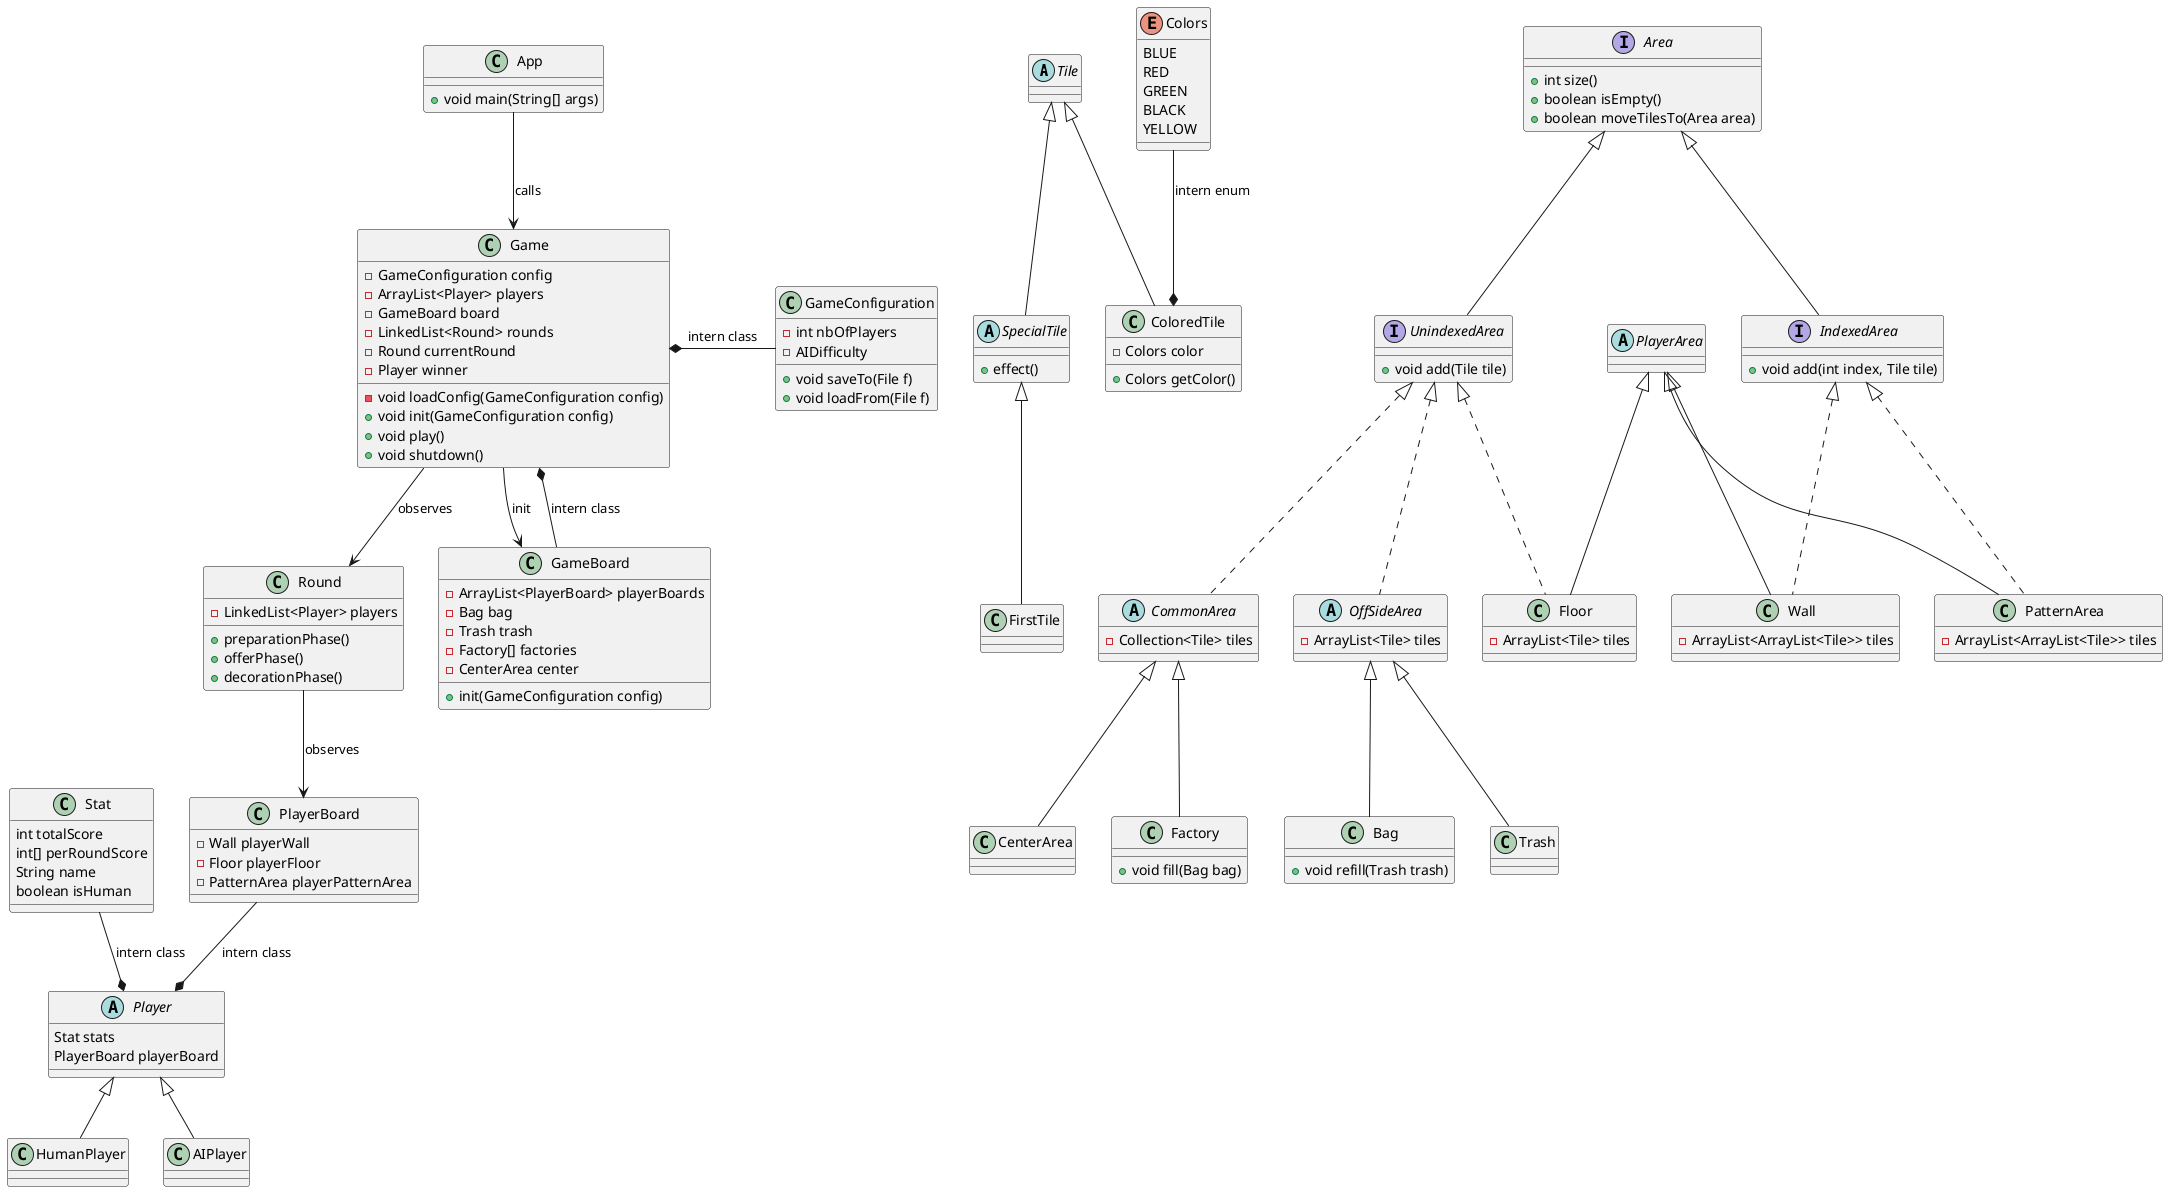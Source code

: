 @startuml

Abstract class Tile {
}


Tile <|-- SpecialTile
abstract class SpecialTile {
	+effect()
}

Tile <|-- ColoredTile
class ColoredTile {
	-Colors color
	+Colors getColor()
}

SpecialTile <|-- FirstTile
class FirstTile

Colors --* ColoredTile : "intern enum"
enum Colors {
	BLUE
	RED
	GREEN
	BLACK
	YELLOW
}


interface Area {
	+int size()
	+boolean isEmpty()
	+boolean moveTilesTo(Area area)
}
Area <|-- UnindexedArea
interface UnindexedArea {
	+void add(Tile tile)
}

Area <|-- IndexedArea
interface IndexedArea {
	+void add(int index, Tile tile)
}

UnindexedArea <|.. OffSideArea
abstract class OffSideArea {
	-ArrayList<Tile> tiles
}

OffSideArea <|-- Bag
class Bag {
	+void refill(Trash trash)
}

OffSideArea <|-- Trash
class Trash {

}
UnindexedArea <|.. CommonArea
abstract class CommonArea {
	- Collection<Tile> tiles
}
CommonArea <|-- CenterArea
CommonArea <|-- Factory
class Factory {
	+void fill(Bag bag)
}

abstract class PlayerArea

IndexedArea <|.. Wall
PlayerArea <|-- Wall
class Wall {
	-ArrayList<ArrayList<Tile>> tiles
}

UnindexedArea <|.. Floor
PlayerArea <|-- Floor
class Floor {
	-ArrayList<Tile> tiles
}

IndexedArea <|.. PatternArea
PlayerArea <|-- PatternArea
class PatternArea{
	-ArrayList<ArrayList<Tile>> tiles
}

abstract class Player {
	Stat stats
	PlayerBoard playerBoard
}

Stat  --* Player : "intern class"
class Stat {
	int totalScore
	int[] perRoundScore
	String name
	boolean isHuman
}

Player <|-- HumanPlayer
Player <|-- AIPlayer


class PlayerBoard
PlayerBoard --* Player : "intern class"


GameConfiguration -left-* Game : "intern class"
class GameConfiguration {
	-int nbOfPlayers
	-AIDifficulty
	+void saveTo(File f)
	+void loadFrom(File f)
}

Game --> Round : "observes"
class Game {
	-GameConfiguration config
	-ArrayList<Player> players
	-GameBoard board
	-LinkedList<Round> rounds
	-Round currentRound
	-Player winner
	-void loadConfig(GameConfiguration config)
	+void init(GameConfiguration config)
	+void play()
	+void shutdown()
}

Game --> GameBoard : "init"
GameBoard --* Game : "intern class"
class GameBoard {
	-ArrayList<PlayerBoard> playerBoards
	-Bag bag
	-Trash trash
	-Factory[] factories
	-CenterArea center
	+init(GameConfiguration config)
}

Round --> PlayerBoard : "observes"
class PlayerBoard {
	-Wall playerWall
	-Floor playerFloor
	-PatternArea playerPatternArea
}

class Round {
	-LinkedList<Player> players
	+preparationPhase()
	+offerPhase()
	+decorationPhase()
}


App --> Game : "calls"
class App {
	+void main(String[] args)
}


@enduml
